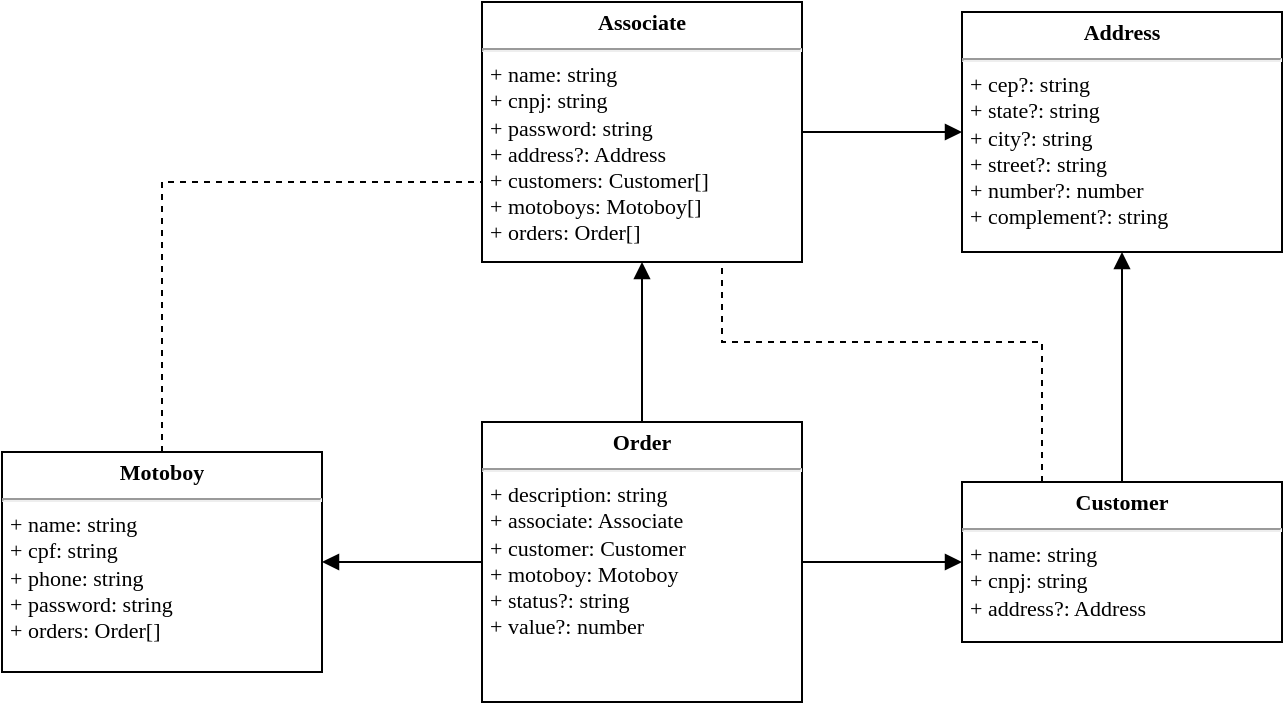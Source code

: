 <mxfile version="14.8.4" type="device"><diagram name="Page-1" id="c4acf3e9-155e-7222-9cf6-157b1a14988f"><mxGraphModel dx="1312" dy="802" grid="1" gridSize="10" guides="1" tooltips="1" connect="1" arrows="1" fold="1" page="1" pageScale="1" pageWidth="850" pageHeight="1100" background="none" math="0" shadow="0"><root><mxCell id="0"/><mxCell id="1" parent="0"/><mxCell id="8ABfZy4i2v0neIhtn-GB-9" value="" style="edgeStyle=orthogonalEdgeStyle;rounded=0;orthogonalLoop=1;jettySize=auto;html=1;fontFamily=Lucida Console;fontSize=11;endArrow=block;endFill=1;" parent="1" source="5d2195bd80daf111-18" target="8ABfZy4i2v0neIhtn-GB-4" edge="1"><mxGeometry relative="1" as="geometry"/></mxCell><mxCell id="5d2195bd80daf111-18" value="&lt;p style=&quot;margin: 4px 0px 0px ; text-align: center ; font-size: 11px&quot;&gt;&lt;span style=&quot;font-size: 11px&quot;&gt;&lt;b&gt;Associate&lt;/b&gt;&lt;/span&gt;&lt;/p&gt;&lt;hr style=&quot;font-size: 11px&quot;&gt;&lt;p style=&quot;margin: 0px 0px 0px 4px ; font-size: 11px&quot;&gt;+ name: string&lt;br style=&quot;font-size: 11px&quot;&gt;+ cnpj: string&lt;/p&gt;&lt;p style=&quot;margin: 0px 0px 0px 4px ; font-size: 11px&quot;&gt;+ password: string&lt;/p&gt;&lt;p style=&quot;margin: 0px 0px 0px 4px ; font-size: 11px&quot;&gt;+ address?: Address&lt;/p&gt;&lt;p style=&quot;margin: 0px 0px 0px 4px ; font-size: 11px&quot;&gt;+ customers: Customer[]&lt;/p&gt;&lt;p style=&quot;margin: 0px 0px 0px 4px ; font-size: 11px&quot;&gt;+ motoboys: Motoboy[]&lt;/p&gt;&lt;p style=&quot;margin: 0px 0px 0px 4px ; font-size: 11px&quot;&gt;+ orders: Order[]&lt;/p&gt;" style="verticalAlign=top;align=left;overflow=fill;fontSize=11;fontFamily=Lucida Console;html=1;rounded=0;shadow=0;comic=0;labelBackgroundColor=none;strokeWidth=1" parent="1" vertex="1"><mxGeometry x="360" y="70" width="160" height="130" as="geometry"/></mxCell><mxCell id="8ABfZy4i2v0neIhtn-GB-5" value="" style="edgeStyle=orthogonalEdgeStyle;rounded=0;orthogonalLoop=1;jettySize=auto;html=1;fontFamily=Lucida Console;fontSize=11;endArrow=block;endFill=1;" parent="1" source="8ABfZy4i2v0neIhtn-GB-1" target="8ABfZy4i2v0neIhtn-GB-2" edge="1"><mxGeometry relative="1" as="geometry"/></mxCell><mxCell id="8ABfZy4i2v0neIhtn-GB-6" value="" style="edgeStyle=orthogonalEdgeStyle;rounded=0;orthogonalLoop=1;jettySize=auto;html=1;fontFamily=Lucida Console;fontSize=11;endArrow=block;endFill=1;" parent="1" source="8ABfZy4i2v0neIhtn-GB-1" target="5d2195bd80daf111-18" edge="1"><mxGeometry relative="1" as="geometry"><Array as="points"><mxPoint x="300" y="350"/><mxPoint x="300" y="350"/></Array></mxGeometry></mxCell><mxCell id="8ABfZy4i2v0neIhtn-GB-7" value="" style="edgeStyle=orthogonalEdgeStyle;rounded=0;orthogonalLoop=1;jettySize=auto;html=1;fontFamily=Lucida Console;fontSize=11;endArrow=block;endFill=1;" parent="1" source="8ABfZy4i2v0neIhtn-GB-1" target="8ABfZy4i2v0neIhtn-GB-3" edge="1"><mxGeometry relative="1" as="geometry"/></mxCell><mxCell id="8ABfZy4i2v0neIhtn-GB-1" value="&lt;p style=&quot;margin: 4px 0px 0px ; text-align: center ; font-size: 11px&quot;&gt;&lt;b style=&quot;font-size: 11px&quot;&gt;Order&lt;/b&gt;&lt;/p&gt;&lt;hr style=&quot;font-size: 11px&quot;&gt;&lt;p style=&quot;margin: 0px 0px 0px 4px ; font-size: 11px&quot;&gt;+ description: string&lt;br style=&quot;font-size: 11px&quot;&gt;+ associate: Associate&lt;/p&gt;&lt;p style=&quot;margin: 0px 0px 0px 4px ; font-size: 11px&quot;&gt;+ customer: Customer&lt;/p&gt;&lt;p style=&quot;margin: 0px 0px 0px 4px ; font-size: 11px&quot;&gt;+ motoboy: Motoboy&lt;/p&gt;&lt;p style=&quot;margin: 0px 0px 0px 4px ; font-size: 11px&quot;&gt;+ status?: string&lt;/p&gt;&lt;p style=&quot;margin: 0px 0px 0px 4px ; font-size: 11px&quot;&gt;+ value?: number&lt;/p&gt;" style="verticalAlign=top;align=left;overflow=fill;fontSize=11;fontFamily=Lucida Console;html=1;rounded=0;shadow=0;comic=0;labelBackgroundColor=none;strokeWidth=1" parent="1" vertex="1"><mxGeometry x="360" y="280" width="160" height="140" as="geometry"/></mxCell><mxCell id="8ABfZy4i2v0neIhtn-GB-2" value="&lt;p style=&quot;margin: 4px 0px 0px ; text-align: center ; font-size: 11px&quot;&gt;&lt;b style=&quot;font-size: 11px&quot;&gt;Motoboy&lt;/b&gt;&lt;/p&gt;&lt;hr style=&quot;font-size: 11px&quot;&gt;&lt;p style=&quot;margin: 0px 0px 0px 4px ; font-size: 11px&quot;&gt;+ name: string&lt;br style=&quot;font-size: 11px&quot;&gt;+ cpf: string&lt;/p&gt;&lt;p style=&quot;margin: 0px 0px 0px 4px ; font-size: 11px&quot;&gt;+ phone: string&lt;/p&gt;&lt;p style=&quot;margin: 0px 0px 0px 4px ; font-size: 11px&quot;&gt;+ password: string&lt;/p&gt;&lt;p style=&quot;margin: 0px 0px 0px 4px ; font-size: 11px&quot;&gt;+ orders: Order[]&lt;/p&gt;" style="verticalAlign=top;align=left;overflow=fill;fontSize=11;fontFamily=Lucida Console;html=1;rounded=0;shadow=0;comic=0;labelBackgroundColor=none;strokeWidth=1" parent="1" vertex="1"><mxGeometry x="120" y="295" width="160" height="110" as="geometry"/></mxCell><mxCell id="8ABfZy4i2v0neIhtn-GB-12" value="" style="edgeStyle=orthogonalEdgeStyle;rounded=0;orthogonalLoop=1;jettySize=auto;html=1;fontFamily=Lucida Console;fontSize=11;startArrow=none;startFill=0;endArrow=block;endFill=1;" parent="1" source="8ABfZy4i2v0neIhtn-GB-3" target="8ABfZy4i2v0neIhtn-GB-4" edge="1"><mxGeometry relative="1" as="geometry"/></mxCell><mxCell id="8ABfZy4i2v0neIhtn-GB-3" value="&lt;p style=&quot;margin: 4px 0px 0px ; text-align: center ; font-size: 11px&quot;&gt;&lt;b style=&quot;font-size: 11px&quot;&gt;Customer&lt;/b&gt;&lt;/p&gt;&lt;hr style=&quot;font-size: 11px&quot;&gt;&lt;p style=&quot;margin: 0px 0px 0px 4px ; font-size: 11px&quot;&gt;+ name: string&lt;br style=&quot;font-size: 11px&quot;&gt;+ cnpj: string&lt;/p&gt;&lt;p style=&quot;margin: 0px 0px 0px 4px ; font-size: 11px&quot;&gt;+ address?: Address&lt;/p&gt;" style="verticalAlign=top;align=left;overflow=fill;fontSize=11;fontFamily=Lucida Console;html=1;rounded=0;shadow=0;comic=0;labelBackgroundColor=none;strokeWidth=1" parent="1" vertex="1"><mxGeometry x="600" y="310" width="160" height="80" as="geometry"/></mxCell><mxCell id="8ABfZy4i2v0neIhtn-GB-4" value="&lt;p style=&quot;margin: 4px 0px 0px; text-align: center; font-size: 11px;&quot;&gt;&lt;b style=&quot;font-size: 11px;&quot;&gt;Address&lt;/b&gt;&lt;/p&gt;&lt;hr style=&quot;font-size: 11px;&quot;&gt;&lt;p style=&quot;margin: 0px 0px 0px 4px; font-size: 11px;&quot;&gt;+ cep?: string&lt;br style=&quot;font-size: 11px;&quot;&gt;+ state?: string&lt;/p&gt;&lt;p style=&quot;margin: 0px 0px 0px 4px; font-size: 11px;&quot;&gt;+ city?: string&lt;/p&gt;&lt;p style=&quot;margin: 0px 0px 0px 4px; font-size: 11px;&quot;&gt;+ street?: string&lt;/p&gt;&lt;p style=&quot;margin: 0px 0px 0px 4px; font-size: 11px;&quot;&gt;+ number?: number&lt;/p&gt;&lt;p style=&quot;margin: 0px 0px 0px 4px; font-size: 11px;&quot;&gt;+ complement?: string&lt;/p&gt;" style="verticalAlign=top;align=left;overflow=fill;fontSize=11;fontFamily=Lucida Console;html=1;rounded=0;shadow=0;comic=0;labelBackgroundColor=none;strokeWidth=1" parent="1" vertex="1"><mxGeometry x="600" y="75" width="160" height="120" as="geometry"/></mxCell><mxCell id="8ABfZy4i2v0neIhtn-GB-10" value="" style="edgeStyle=orthogonalEdgeStyle;rounded=0;orthogonalLoop=1;jettySize=auto;html=1;fontFamily=Lucida Console;fontSize=11;endArrow=none;endFill=0;startArrow=none;startFill=0;dashed=1;" parent="1" source="8ABfZy4i2v0neIhtn-GB-2" target="5d2195bd80daf111-18" edge="1"><mxGeometry relative="1" as="geometry"><mxPoint x="450" y="430" as="sourcePoint"/><mxPoint x="170" y="520" as="targetPoint"/><Array as="points"><mxPoint x="200" y="160"/></Array></mxGeometry></mxCell><mxCell id="8ABfZy4i2v0neIhtn-GB-11" value="" style="edgeStyle=orthogonalEdgeStyle;rounded=0;orthogonalLoop=1;jettySize=auto;html=1;fontFamily=Lucida Console;fontSize=11;endArrow=none;endFill=0;startArrow=none;startFill=0;dashed=1;" parent="1" source="8ABfZy4i2v0neIhtn-GB-3" target="5d2195bd80daf111-18" edge="1"><mxGeometry relative="1" as="geometry"><mxPoint x="370" y="580.034" as="sourcePoint"/><mxPoint x="210.034" y="420" as="targetPoint"/><Array as="points"><mxPoint x="640" y="240"/><mxPoint x="480" y="240"/></Array></mxGeometry></mxCell></root></mxGraphModel></diagram></mxfile>